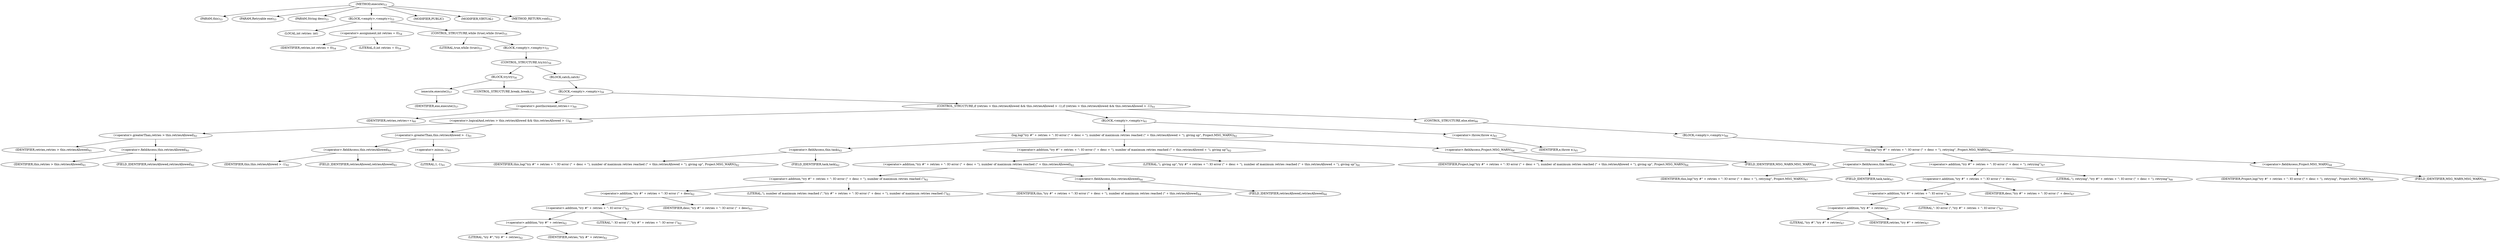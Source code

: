 digraph "execute" {  
"49" [label = <(METHOD,execute)<SUB>53</SUB>> ]
"7" [label = <(PARAM,this)<SUB>53</SUB>> ]
"50" [label = <(PARAM,Retryable exe)<SUB>53</SUB>> ]
"51" [label = <(PARAM,String desc)<SUB>53</SUB>> ]
"52" [label = <(BLOCK,&lt;empty&gt;,&lt;empty&gt;)<SUB>53</SUB>> ]
"53" [label = <(LOCAL,int retries: int)> ]
"54" [label = <(&lt;operator&gt;.assignment,int retries = 0)<SUB>54</SUB>> ]
"55" [label = <(IDENTIFIER,retries,int retries = 0)<SUB>54</SUB>> ]
"56" [label = <(LITERAL,0,int retries = 0)<SUB>54</SUB>> ]
"57" [label = <(CONTROL_STRUCTURE,while (true),while (true))<SUB>55</SUB>> ]
"58" [label = <(LITERAL,true,while (true))<SUB>55</SUB>> ]
"59" [label = <(BLOCK,&lt;empty&gt;,&lt;empty&gt;)<SUB>55</SUB>> ]
"60" [label = <(CONTROL_STRUCTURE,try,try)<SUB>56</SUB>> ]
"61" [label = <(BLOCK,try,try)<SUB>56</SUB>> ]
"62" [label = <(execute,execute())<SUB>57</SUB>> ]
"63" [label = <(IDENTIFIER,exe,execute())<SUB>57</SUB>> ]
"64" [label = <(CONTROL_STRUCTURE,break;,break;)<SUB>58</SUB>> ]
"65" [label = <(BLOCK,catch,catch)> ]
"66" [label = <(BLOCK,&lt;empty&gt;,&lt;empty&gt;)<SUB>59</SUB>> ]
"67" [label = <(&lt;operator&gt;.postIncrement,retries++)<SUB>60</SUB>> ]
"68" [label = <(IDENTIFIER,retries,retries++)<SUB>60</SUB>> ]
"69" [label = <(CONTROL_STRUCTURE,if (retries &gt; this.retriesAllowed &amp;&amp; this.retriesAllowed &gt; -1),if (retries &gt; this.retriesAllowed &amp;&amp; this.retriesAllowed &gt; -1))<SUB>61</SUB>> ]
"70" [label = <(&lt;operator&gt;.logicalAnd,retries &gt; this.retriesAllowed &amp;&amp; this.retriesAllowed &gt; -1)<SUB>61</SUB>> ]
"71" [label = <(&lt;operator&gt;.greaterThan,retries &gt; this.retriesAllowed)<SUB>61</SUB>> ]
"72" [label = <(IDENTIFIER,retries,retries &gt; this.retriesAllowed)<SUB>61</SUB>> ]
"73" [label = <(&lt;operator&gt;.fieldAccess,this.retriesAllowed)<SUB>61</SUB>> ]
"6" [label = <(IDENTIFIER,this,retries &gt; this.retriesAllowed)<SUB>61</SUB>> ]
"74" [label = <(FIELD_IDENTIFIER,retriesAllowed,retriesAllowed)<SUB>61</SUB>> ]
"75" [label = <(&lt;operator&gt;.greaterThan,this.retriesAllowed &gt; -1)<SUB>61</SUB>> ]
"76" [label = <(&lt;operator&gt;.fieldAccess,this.retriesAllowed)<SUB>61</SUB>> ]
"8" [label = <(IDENTIFIER,this,this.retriesAllowed &gt; -1)<SUB>61</SUB>> ]
"77" [label = <(FIELD_IDENTIFIER,retriesAllowed,retriesAllowed)<SUB>61</SUB>> ]
"78" [label = <(&lt;operator&gt;.minus,-1)<SUB>61</SUB>> ]
"79" [label = <(LITERAL,1,-1)<SUB>61</SUB>> ]
"80" [label = <(BLOCK,&lt;empty&gt;,&lt;empty&gt;)<SUB>61</SUB>> ]
"81" [label = <(log,log(&quot;try #&quot; + retries + &quot;: IO error (&quot; + desc + &quot;), number of maximum retries reached (&quot; + this.retriesAllowed + &quot;), giving up&quot;, Project.MSG_WARN))<SUB>62</SUB>> ]
"82" [label = <(&lt;operator&gt;.fieldAccess,this.task)<SUB>62</SUB>> ]
"83" [label = <(IDENTIFIER,this,log(&quot;try #&quot; + retries + &quot;: IO error (&quot; + desc + &quot;), number of maximum retries reached (&quot; + this.retriesAllowed + &quot;), giving up&quot;, Project.MSG_WARN))<SUB>62</SUB>> ]
"84" [label = <(FIELD_IDENTIFIER,task,task)<SUB>62</SUB>> ]
"85" [label = <(&lt;operator&gt;.addition,&quot;try #&quot; + retries + &quot;: IO error (&quot; + desc + &quot;), number of maximum retries reached (&quot; + this.retriesAllowed + &quot;), giving up&quot;)<SUB>62</SUB>> ]
"86" [label = <(&lt;operator&gt;.addition,&quot;try #&quot; + retries + &quot;: IO error (&quot; + desc + &quot;), number of maximum retries reached (&quot; + this.retriesAllowed)<SUB>62</SUB>> ]
"87" [label = <(&lt;operator&gt;.addition,&quot;try #&quot; + retries + &quot;: IO error (&quot; + desc + &quot;), number of maximum retries reached (&quot;)<SUB>62</SUB>> ]
"88" [label = <(&lt;operator&gt;.addition,&quot;try #&quot; + retries + &quot;: IO error (&quot; + desc)<SUB>62</SUB>> ]
"89" [label = <(&lt;operator&gt;.addition,&quot;try #&quot; + retries + &quot;: IO error (&quot;)<SUB>62</SUB>> ]
"90" [label = <(&lt;operator&gt;.addition,&quot;try #&quot; + retries)<SUB>62</SUB>> ]
"91" [label = <(LITERAL,&quot;try #&quot;,&quot;try #&quot; + retries)<SUB>62</SUB>> ]
"92" [label = <(IDENTIFIER,retries,&quot;try #&quot; + retries)<SUB>62</SUB>> ]
"93" [label = <(LITERAL,&quot;: IO error (&quot;,&quot;try #&quot; + retries + &quot;: IO error (&quot;)<SUB>62</SUB>> ]
"94" [label = <(IDENTIFIER,desc,&quot;try #&quot; + retries + &quot;: IO error (&quot; + desc)<SUB>63</SUB>> ]
"95" [label = <(LITERAL,&quot;), number of maximum retries reached (&quot;,&quot;try #&quot; + retries + &quot;: IO error (&quot; + desc + &quot;), number of maximum retries reached (&quot;)<SUB>63</SUB>> ]
"96" [label = <(&lt;operator&gt;.fieldAccess,this.retriesAllowed)<SUB>64</SUB>> ]
"9" [label = <(IDENTIFIER,this,&quot;try #&quot; + retries + &quot;: IO error (&quot; + desc + &quot;), number of maximum retries reached (&quot; + this.retriesAllowed)<SUB>64</SUB>> ]
"97" [label = <(FIELD_IDENTIFIER,retriesAllowed,retriesAllowed)<SUB>64</SUB>> ]
"98" [label = <(LITERAL,&quot;), giving up&quot;,&quot;try #&quot; + retries + &quot;: IO error (&quot; + desc + &quot;), number of maximum retries reached (&quot; + this.retriesAllowed + &quot;), giving up&quot;)<SUB>64</SUB>> ]
"99" [label = <(&lt;operator&gt;.fieldAccess,Project.MSG_WARN)<SUB>64</SUB>> ]
"100" [label = <(IDENTIFIER,Project,log(&quot;try #&quot; + retries + &quot;: IO error (&quot; + desc + &quot;), number of maximum retries reached (&quot; + this.retriesAllowed + &quot;), giving up&quot;, Project.MSG_WARN))<SUB>64</SUB>> ]
"101" [label = <(FIELD_IDENTIFIER,MSG_WARN,MSG_WARN)<SUB>64</SUB>> ]
"102" [label = <(&lt;operator&gt;.throw,throw e;)<SUB>65</SUB>> ]
"103" [label = <(IDENTIFIER,e,throw e;)<SUB>65</SUB>> ]
"104" [label = <(CONTROL_STRUCTURE,else,else)<SUB>66</SUB>> ]
"105" [label = <(BLOCK,&lt;empty&gt;,&lt;empty&gt;)<SUB>66</SUB>> ]
"106" [label = <(log,log(&quot;try #&quot; + retries + &quot;: IO error (&quot; + desc + &quot;), retrying&quot;, Project.MSG_WARN))<SUB>67</SUB>> ]
"107" [label = <(&lt;operator&gt;.fieldAccess,this.task)<SUB>67</SUB>> ]
"108" [label = <(IDENTIFIER,this,log(&quot;try #&quot; + retries + &quot;: IO error (&quot; + desc + &quot;), retrying&quot;, Project.MSG_WARN))<SUB>67</SUB>> ]
"109" [label = <(FIELD_IDENTIFIER,task,task)<SUB>67</SUB>> ]
"110" [label = <(&lt;operator&gt;.addition,&quot;try #&quot; + retries + &quot;: IO error (&quot; + desc + &quot;), retrying&quot;)<SUB>67</SUB>> ]
"111" [label = <(&lt;operator&gt;.addition,&quot;try #&quot; + retries + &quot;: IO error (&quot; + desc)<SUB>67</SUB>> ]
"112" [label = <(&lt;operator&gt;.addition,&quot;try #&quot; + retries + &quot;: IO error (&quot;)<SUB>67</SUB>> ]
"113" [label = <(&lt;operator&gt;.addition,&quot;try #&quot; + retries)<SUB>67</SUB>> ]
"114" [label = <(LITERAL,&quot;try #&quot;,&quot;try #&quot; + retries)<SUB>67</SUB>> ]
"115" [label = <(IDENTIFIER,retries,&quot;try #&quot; + retries)<SUB>67</SUB>> ]
"116" [label = <(LITERAL,&quot;: IO error (&quot;,&quot;try #&quot; + retries + &quot;: IO error (&quot;)<SUB>67</SUB>> ]
"117" [label = <(IDENTIFIER,desc,&quot;try #&quot; + retries + &quot;: IO error (&quot; + desc)<SUB>67</SUB>> ]
"118" [label = <(LITERAL,&quot;), retrying&quot;,&quot;try #&quot; + retries + &quot;: IO error (&quot; + desc + &quot;), retrying&quot;)<SUB>68</SUB>> ]
"119" [label = <(&lt;operator&gt;.fieldAccess,Project.MSG_WARN)<SUB>68</SUB>> ]
"120" [label = <(IDENTIFIER,Project,log(&quot;try #&quot; + retries + &quot;: IO error (&quot; + desc + &quot;), retrying&quot;, Project.MSG_WARN))<SUB>68</SUB>> ]
"121" [label = <(FIELD_IDENTIFIER,MSG_WARN,MSG_WARN)<SUB>68</SUB>> ]
"122" [label = <(MODIFIER,PUBLIC)> ]
"123" [label = <(MODIFIER,VIRTUAL)> ]
"124" [label = <(METHOD_RETURN,void)<SUB>53</SUB>> ]
  "49" -> "7" 
  "49" -> "50" 
  "49" -> "51" 
  "49" -> "52" 
  "49" -> "122" 
  "49" -> "123" 
  "49" -> "124" 
  "52" -> "53" 
  "52" -> "54" 
  "52" -> "57" 
  "54" -> "55" 
  "54" -> "56" 
  "57" -> "58" 
  "57" -> "59" 
  "59" -> "60" 
  "60" -> "61" 
  "60" -> "65" 
  "61" -> "62" 
  "61" -> "64" 
  "62" -> "63" 
  "65" -> "66" 
  "66" -> "67" 
  "66" -> "69" 
  "67" -> "68" 
  "69" -> "70" 
  "69" -> "80" 
  "69" -> "104" 
  "70" -> "71" 
  "70" -> "75" 
  "71" -> "72" 
  "71" -> "73" 
  "73" -> "6" 
  "73" -> "74" 
  "75" -> "76" 
  "75" -> "78" 
  "76" -> "8" 
  "76" -> "77" 
  "78" -> "79" 
  "80" -> "81" 
  "80" -> "102" 
  "81" -> "82" 
  "81" -> "85" 
  "81" -> "99" 
  "82" -> "83" 
  "82" -> "84" 
  "85" -> "86" 
  "85" -> "98" 
  "86" -> "87" 
  "86" -> "96" 
  "87" -> "88" 
  "87" -> "95" 
  "88" -> "89" 
  "88" -> "94" 
  "89" -> "90" 
  "89" -> "93" 
  "90" -> "91" 
  "90" -> "92" 
  "96" -> "9" 
  "96" -> "97" 
  "99" -> "100" 
  "99" -> "101" 
  "102" -> "103" 
  "104" -> "105" 
  "105" -> "106" 
  "106" -> "107" 
  "106" -> "110" 
  "106" -> "119" 
  "107" -> "108" 
  "107" -> "109" 
  "110" -> "111" 
  "110" -> "118" 
  "111" -> "112" 
  "111" -> "117" 
  "112" -> "113" 
  "112" -> "116" 
  "113" -> "114" 
  "113" -> "115" 
  "119" -> "120" 
  "119" -> "121" 
}
